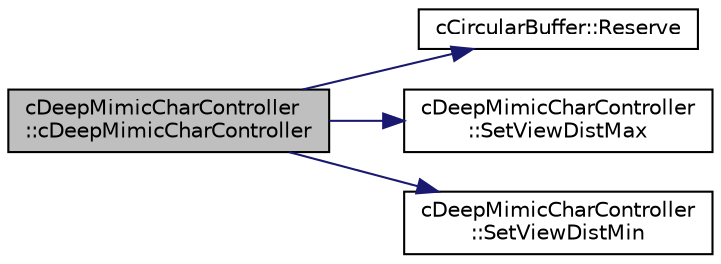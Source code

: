 digraph "cDeepMimicCharController::cDeepMimicCharController"
{
 // LATEX_PDF_SIZE
  edge [fontname="Helvetica",fontsize="10",labelfontname="Helvetica",labelfontsize="10"];
  node [fontname="Helvetica",fontsize="10",shape=record];
  rankdir="LR";
  Node1 [label="cDeepMimicCharController\l::cDeepMimicCharController",height=0.2,width=0.4,color="black", fillcolor="grey75", style="filled", fontcolor="black",tooltip=" "];
  Node1 -> Node2 [color="midnightblue",fontsize="10",style="solid",fontname="Helvetica"];
  Node2 [label="cCircularBuffer::Reserve",height=0.2,width=0.4,color="black", fillcolor="white", style="filled",URL="$classc_circular_buffer.html#aa1e086159e132b04fa812c21f2d7e4f6",tooltip=" "];
  Node1 -> Node3 [color="midnightblue",fontsize="10",style="solid",fontname="Helvetica"];
  Node3 [label="cDeepMimicCharController\l::SetViewDistMax",height=0.2,width=0.4,color="black", fillcolor="white", style="filled",URL="$classc_deep_mimic_char_controller.html#ac7be49c6b2bc52a31374900f4d44298e",tooltip=" "];
  Node1 -> Node4 [color="midnightblue",fontsize="10",style="solid",fontname="Helvetica"];
  Node4 [label="cDeepMimicCharController\l::SetViewDistMin",height=0.2,width=0.4,color="black", fillcolor="white", style="filled",URL="$classc_deep_mimic_char_controller.html#a7f87fb4edd38a43e1a60029fac4170bf",tooltip=" "];
}
